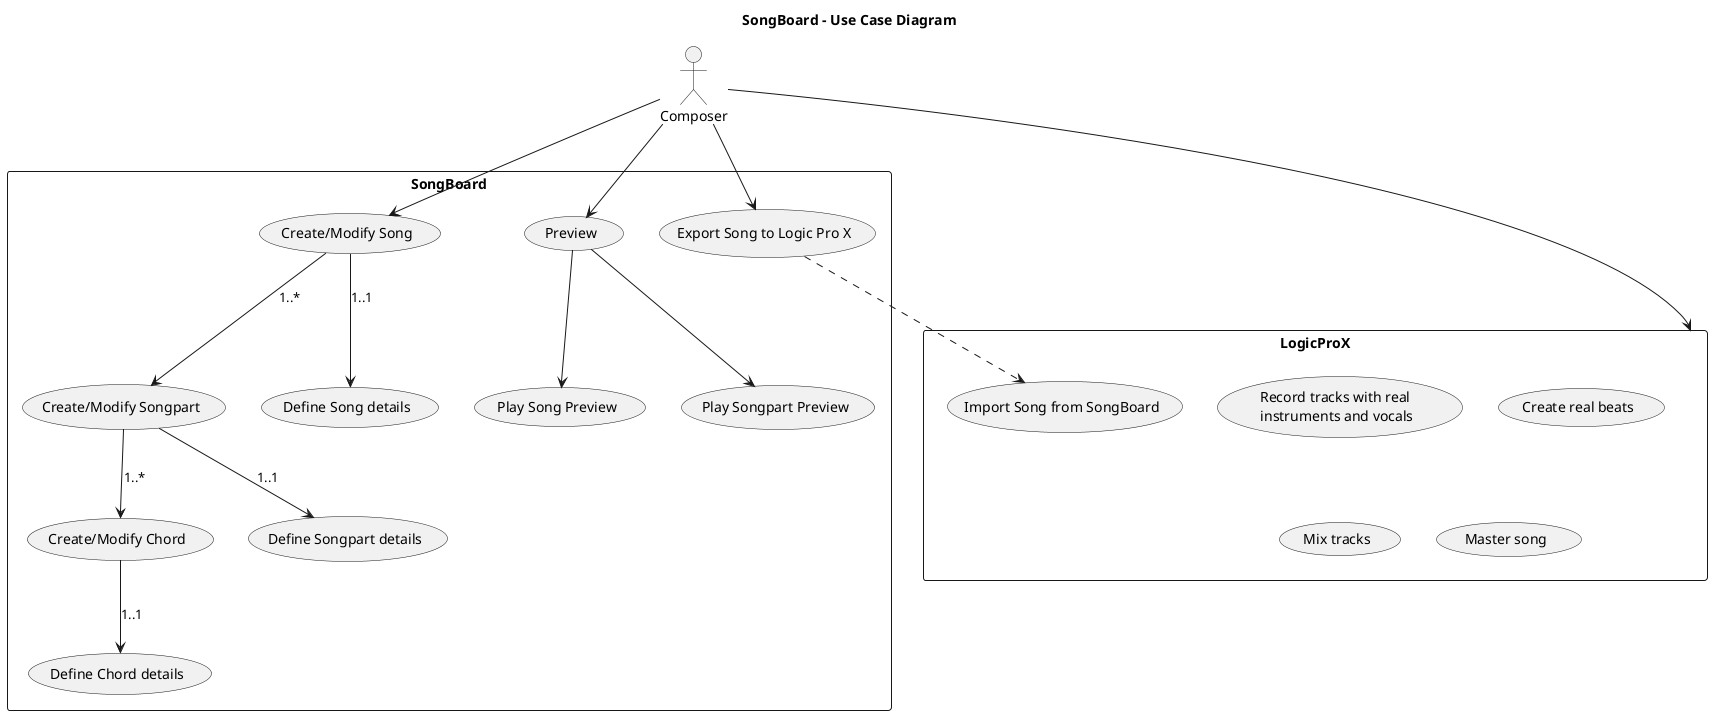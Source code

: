@startuml

title SongBoard - Use Case Diagram


rectangle SongBoard {
    (Create/Modify Song) as song
    (Preview) as prv
    (Play Song Preview) as spv
    (Create/Modify Songpart) as sp
    (Play Songpart Preview) as spp
    (Create/Modify Chord) as ch
    (Define Song details) as sd
    (Define Songpart details) as spd
    (Define Chord details) as chd
    (Export Song to Logic Pro X) as expo
}

rectangle LogicProX {
    (Import Song from SongBoard) as impo
    (Record tracks with real \ninstruments and vocals)
    (Create real beats)
    (Mix tracks)
    (Master song)
}


:Composer:

Composer --> prv
Composer --> song
Composer --> expo
Composer --> LogicProX

song-->sp : 1..*
song-->sd : 1..1
sp-->ch : 1..*
sp-->spd: 1..1
ch-->chd : 1..1
expo ..> impo
prv-->spp
prv-->spv

@enduml
